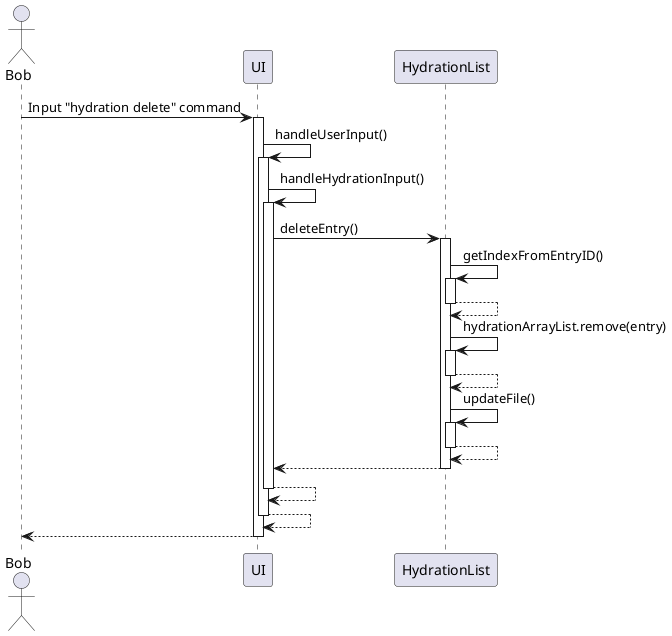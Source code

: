 @startuml
actor Bob
Bob -> UI: Input "hydration delete" command
activate UI

UI -> UI: handleUserInput()
activate UI

UI -> UI: handleHydrationInput()
activate UI

UI -> HydrationList: deleteEntry()
activate HydrationList

HydrationList -> HydrationList: getIndexFromEntryID()
activate HydrationList
return

HydrationList -> HydrationList: hydrationArrayList.remove(entry)
activate HydrationList
return

HydrationList -> HydrationList: updateFile()
activate HydrationList
return

return
return
return
return

@enduml
